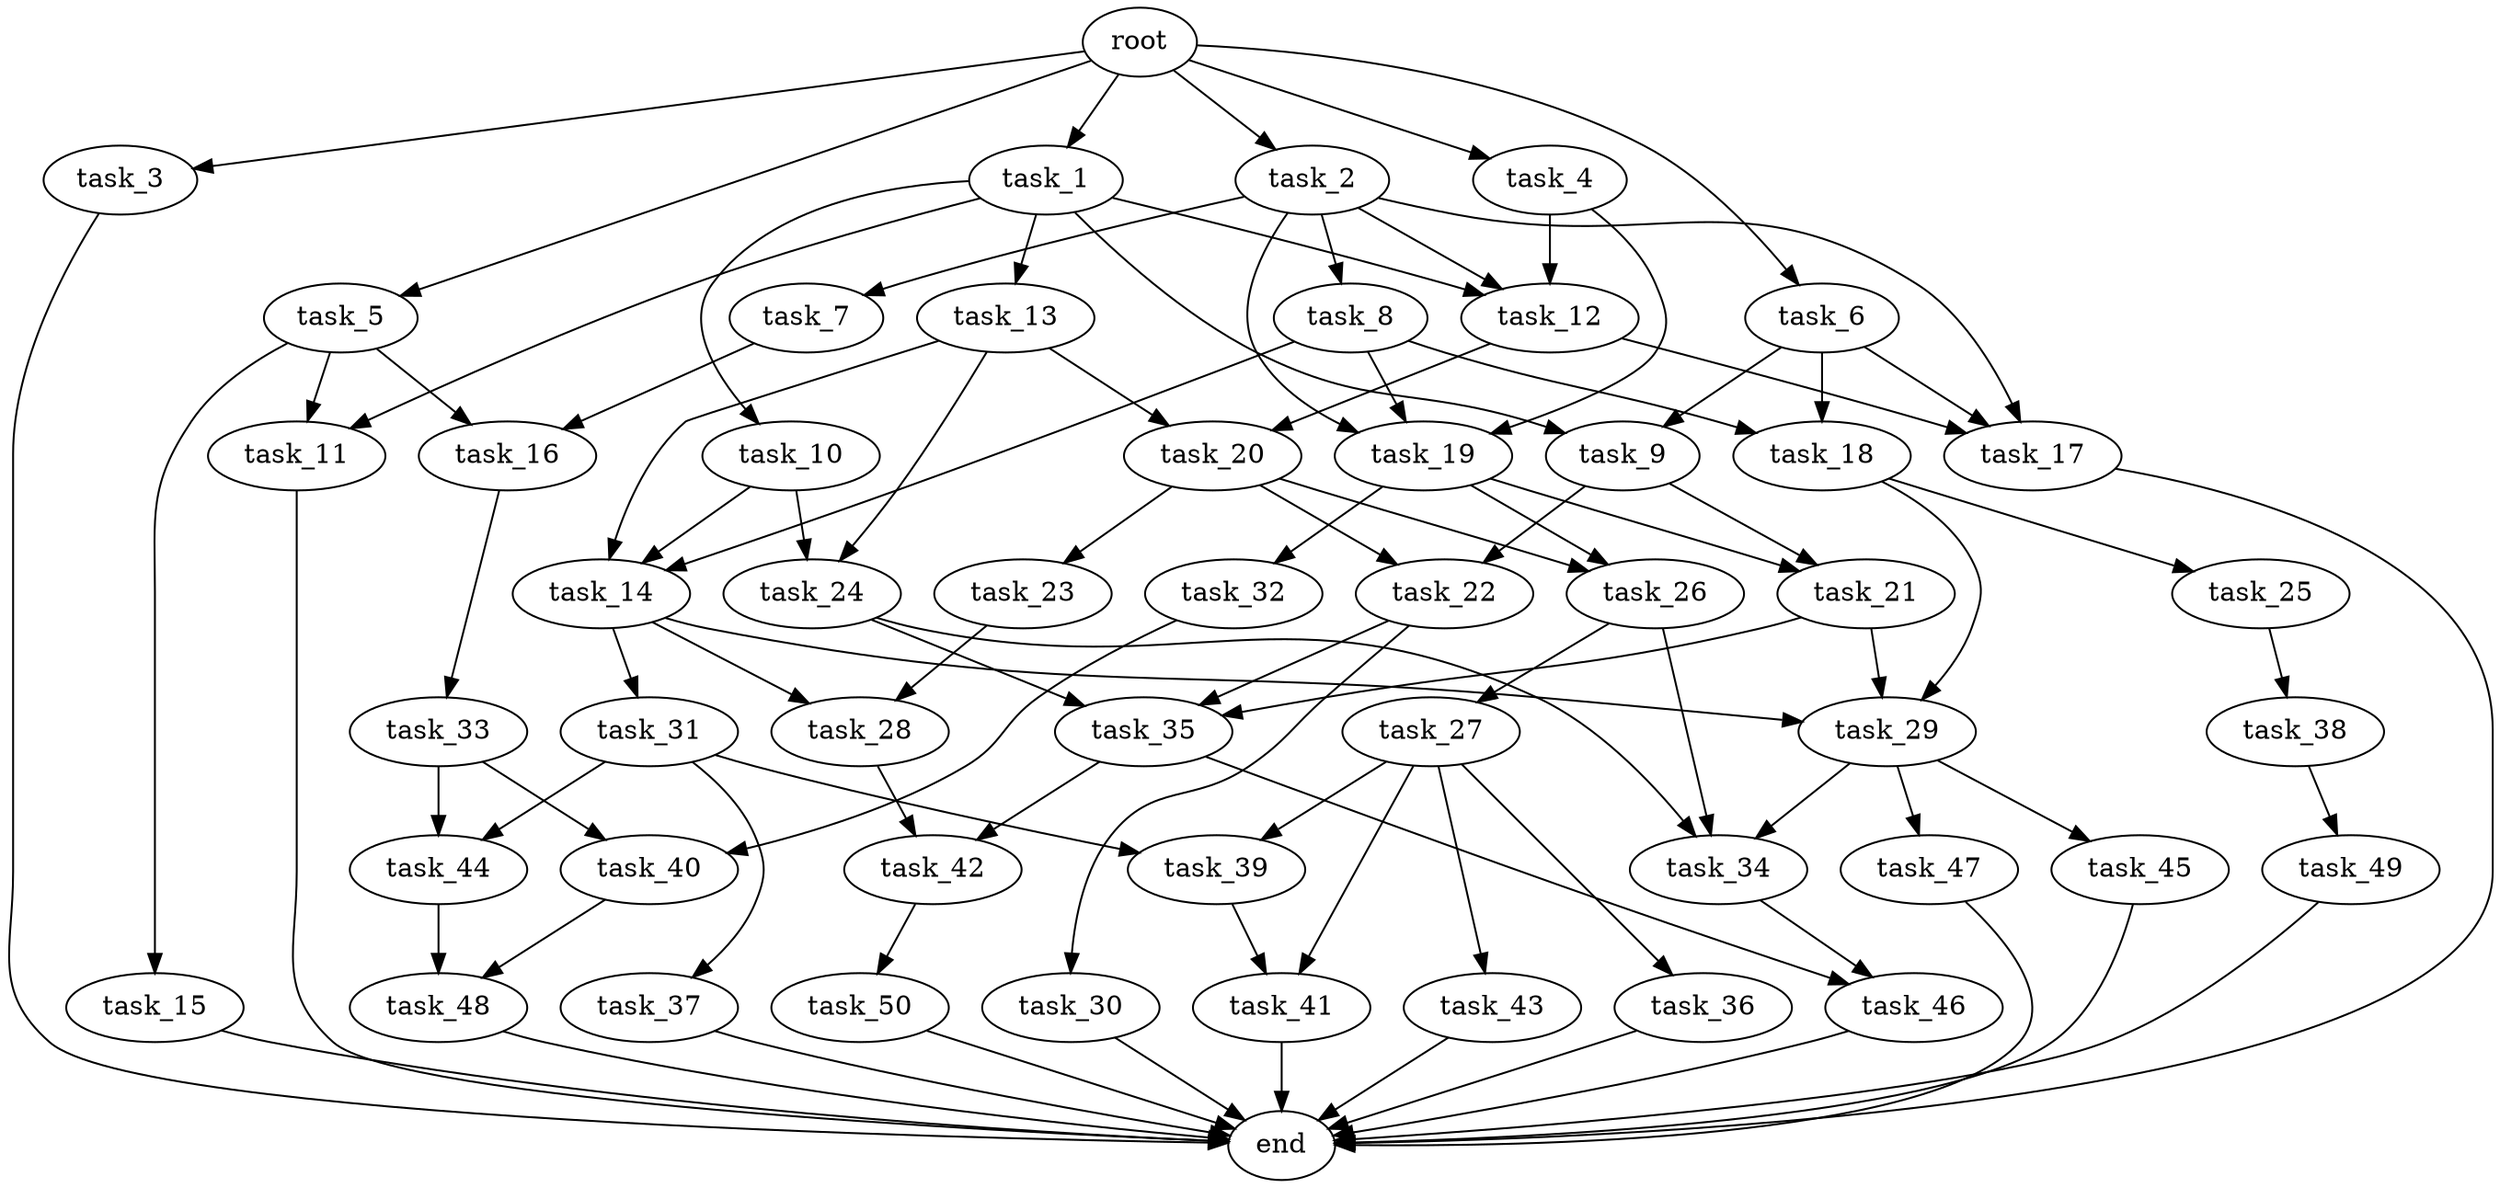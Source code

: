 digraph G {
  root [size="0.000000e+00"];
  task_1 [size="2.713928e+09"];
  task_2 [size="1.546351e+09"];
  task_3 [size="6.952749e+09"];
  task_4 [size="4.352505e+09"];
  task_5 [size="7.225641e+09"];
  task_6 [size="5.408709e+09"];
  task_7 [size="8.652453e+09"];
  task_8 [size="9.338763e+09"];
  task_9 [size="1.760848e+09"];
  task_10 [size="4.099049e+09"];
  task_11 [size="5.935925e+08"];
  task_12 [size="4.748245e+09"];
  task_13 [size="2.864684e+09"];
  task_14 [size="8.634956e+09"];
  task_15 [size="8.120929e+09"];
  task_16 [size="3.950281e+09"];
  task_17 [size="4.416976e+09"];
  task_18 [size="4.271278e+09"];
  task_19 [size="3.952277e+09"];
  task_20 [size="6.770140e+09"];
  task_21 [size="8.990327e+08"];
  task_22 [size="5.981229e+09"];
  task_23 [size="1.602437e+09"];
  task_24 [size="1.030526e+09"];
  task_25 [size="9.979359e+09"];
  task_26 [size="2.715191e+09"];
  task_27 [size="4.766814e+09"];
  task_28 [size="3.500900e+09"];
  task_29 [size="8.591186e+09"];
  task_30 [size="8.064847e+09"];
  task_31 [size="1.939116e+09"];
  task_32 [size="3.339109e+09"];
  task_33 [size="1.324637e+09"];
  task_34 [size="1.492505e+09"];
  task_35 [size="1.859840e+09"];
  task_36 [size="9.749711e+09"];
  task_37 [size="3.972622e+09"];
  task_38 [size="9.916962e+09"];
  task_39 [size="2.258455e+09"];
  task_40 [size="2.167850e+09"];
  task_41 [size="8.451722e+09"];
  task_42 [size="3.890011e+09"];
  task_43 [size="9.520401e+09"];
  task_44 [size="2.557636e+09"];
  task_45 [size="1.719133e+09"];
  task_46 [size="9.264125e+09"];
  task_47 [size="9.524515e+09"];
  task_48 [size="2.227583e+09"];
  task_49 [size="1.020809e+08"];
  task_50 [size="9.105294e+09"];
  end [size="0.000000e+00"];

  root -> task_1 [size="1.000000e-12"];
  root -> task_2 [size="1.000000e-12"];
  root -> task_3 [size="1.000000e-12"];
  root -> task_4 [size="1.000000e-12"];
  root -> task_5 [size="1.000000e-12"];
  root -> task_6 [size="1.000000e-12"];
  task_1 -> task_9 [size="8.804240e+07"];
  task_1 -> task_10 [size="4.099049e+08"];
  task_1 -> task_11 [size="2.967963e+07"];
  task_1 -> task_12 [size="1.582748e+08"];
  task_1 -> task_13 [size="2.864684e+08"];
  task_2 -> task_7 [size="8.652453e+08"];
  task_2 -> task_8 [size="9.338763e+08"];
  task_2 -> task_12 [size="1.582748e+08"];
  task_2 -> task_17 [size="1.472325e+08"];
  task_2 -> task_19 [size="1.317426e+08"];
  task_3 -> end [size="1.000000e-12"];
  task_4 -> task_12 [size="1.582748e+08"];
  task_4 -> task_19 [size="1.317426e+08"];
  task_5 -> task_11 [size="2.967963e+07"];
  task_5 -> task_15 [size="8.120929e+08"];
  task_5 -> task_16 [size="1.975140e+08"];
  task_6 -> task_9 [size="8.804240e+07"];
  task_6 -> task_17 [size="1.472325e+08"];
  task_6 -> task_18 [size="2.135639e+08"];
  task_7 -> task_16 [size="1.975140e+08"];
  task_8 -> task_14 [size="2.878319e+08"];
  task_8 -> task_18 [size="2.135639e+08"];
  task_8 -> task_19 [size="1.317426e+08"];
  task_9 -> task_21 [size="4.495164e+07"];
  task_9 -> task_22 [size="2.990615e+08"];
  task_10 -> task_14 [size="2.878319e+08"];
  task_10 -> task_24 [size="5.152629e+07"];
  task_11 -> end [size="1.000000e-12"];
  task_12 -> task_17 [size="1.472325e+08"];
  task_12 -> task_20 [size="3.385070e+08"];
  task_13 -> task_14 [size="2.878319e+08"];
  task_13 -> task_20 [size="3.385070e+08"];
  task_13 -> task_24 [size="5.152629e+07"];
  task_14 -> task_28 [size="1.750450e+08"];
  task_14 -> task_29 [size="2.863729e+08"];
  task_14 -> task_31 [size="1.939116e+08"];
  task_15 -> end [size="1.000000e-12"];
  task_16 -> task_33 [size="1.324637e+08"];
  task_17 -> end [size="1.000000e-12"];
  task_18 -> task_25 [size="9.979359e+08"];
  task_18 -> task_29 [size="2.863729e+08"];
  task_19 -> task_21 [size="4.495164e+07"];
  task_19 -> task_26 [size="1.357596e+08"];
  task_19 -> task_32 [size="3.339109e+08"];
  task_20 -> task_22 [size="2.990615e+08"];
  task_20 -> task_23 [size="1.602437e+08"];
  task_20 -> task_26 [size="1.357596e+08"];
  task_21 -> task_29 [size="2.863729e+08"];
  task_21 -> task_35 [size="6.199467e+07"];
  task_22 -> task_30 [size="8.064847e+08"];
  task_22 -> task_35 [size="6.199467e+07"];
  task_23 -> task_28 [size="1.750450e+08"];
  task_24 -> task_34 [size="4.975018e+07"];
  task_24 -> task_35 [size="6.199467e+07"];
  task_25 -> task_38 [size="9.916962e+08"];
  task_26 -> task_27 [size="4.766814e+08"];
  task_26 -> task_34 [size="4.975018e+07"];
  task_27 -> task_36 [size="9.749711e+08"];
  task_27 -> task_39 [size="1.129228e+08"];
  task_27 -> task_41 [size="4.225861e+08"];
  task_27 -> task_43 [size="9.520401e+08"];
  task_28 -> task_42 [size="1.945006e+08"];
  task_29 -> task_34 [size="4.975018e+07"];
  task_29 -> task_45 [size="1.719133e+08"];
  task_29 -> task_47 [size="9.524515e+08"];
  task_30 -> end [size="1.000000e-12"];
  task_31 -> task_37 [size="3.972622e+08"];
  task_31 -> task_39 [size="1.129228e+08"];
  task_31 -> task_44 [size="1.278818e+08"];
  task_32 -> task_40 [size="1.083925e+08"];
  task_33 -> task_40 [size="1.083925e+08"];
  task_33 -> task_44 [size="1.278818e+08"];
  task_34 -> task_46 [size="4.632062e+08"];
  task_35 -> task_42 [size="1.945006e+08"];
  task_35 -> task_46 [size="4.632062e+08"];
  task_36 -> end [size="1.000000e-12"];
  task_37 -> end [size="1.000000e-12"];
  task_38 -> task_49 [size="1.020809e+07"];
  task_39 -> task_41 [size="4.225861e+08"];
  task_40 -> task_48 [size="1.113791e+08"];
  task_41 -> end [size="1.000000e-12"];
  task_42 -> task_50 [size="9.105294e+08"];
  task_43 -> end [size="1.000000e-12"];
  task_44 -> task_48 [size="1.113791e+08"];
  task_45 -> end [size="1.000000e-12"];
  task_46 -> end [size="1.000000e-12"];
  task_47 -> end [size="1.000000e-12"];
  task_48 -> end [size="1.000000e-12"];
  task_49 -> end [size="1.000000e-12"];
  task_50 -> end [size="1.000000e-12"];
}
